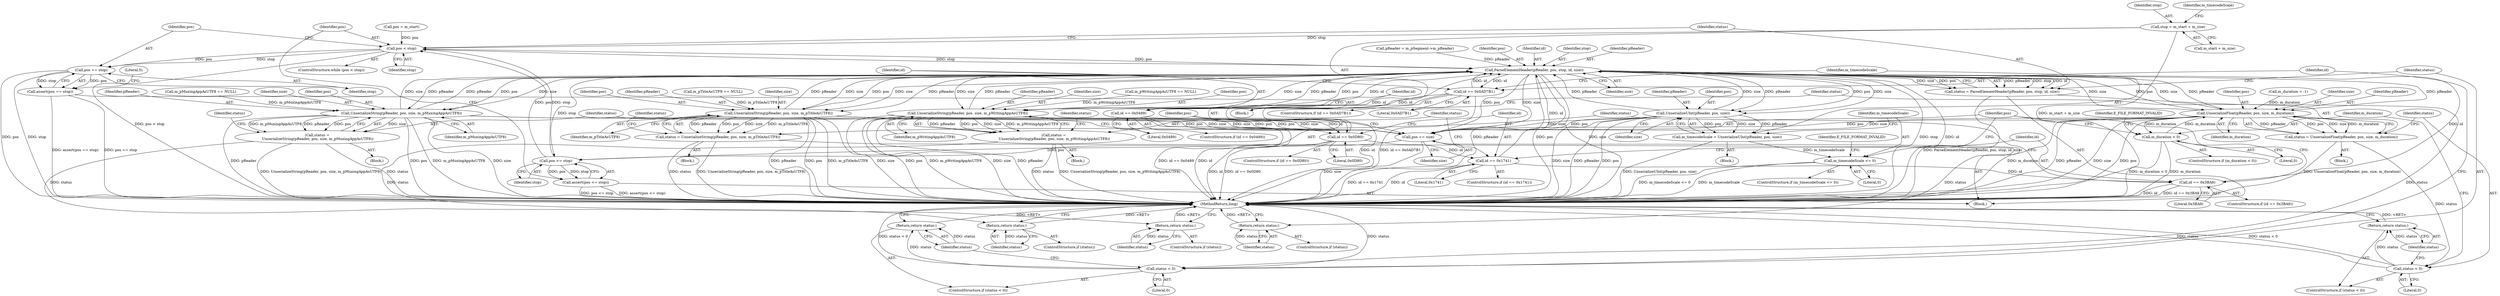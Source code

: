 digraph "1_Android_cc274e2abe8b2a6698a5c47d8aa4bb45f1f9538d_40@integer" {
"1000130" [label="(Call,stop = m_start + m_size)"];
"1000143" [label="(Call,pos < stop)"];
"1000152" [label="(Call,ParseElementHeader(pReader, pos, stop, id, size))"];
"1000150" [label="(Call,status = ParseElementHeader(pReader, pos, stop, id, size))"];
"1000159" [label="(Call,status < 0)"];
"1000162" [label="(Return,return status;)"];
"1000165" [label="(Call,id == 0x0AD7B1)"];
"1000183" [label="(Call,id == 0x0489)"];
"1000209" [label="(Call,id == 0x0D80)"];
"1000227" [label="(Call,id == 0x1741)"];
"1000245" [label="(Call,id == 0x3BA9)"];
"1000171" [label="(Call,UnserializeUInt(pReader, pos, size))"];
"1000169" [label="(Call,m_timecodeScale = UnserializeUInt(pReader, pos, size))"];
"1000176" [label="(Call,m_timecodeScale <= 0)"];
"1000261" [label="(Call,pos += size)"];
"1000265" [label="(Call,pos <= stop)"];
"1000264" [label="(Call,assert(pos <= stop))"];
"1000190" [label="(Call,UnserializeFloat(pReader, pos, size, m_duration))"];
"1000188" [label="(Call,status = UnserializeFloat(pReader, pos, size, m_duration))"];
"1000196" [label="(Call,status < 0)"];
"1000199" [label="(Return,return status;)"];
"1000202" [label="(Call,m_duration < 0)"];
"1000216" [label="(Call,UnserializeString(pReader, pos, size, m_pMuxingAppAsUTF8))"];
"1000214" [label="(Call,status =\n UnserializeString(pReader, pos, size, m_pMuxingAppAsUTF8))"];
"1000223" [label="(Return,return status;)"];
"1000234" [label="(Call,UnserializeString(pReader, pos, size, m_pWritingAppAsUTF8))"];
"1000232" [label="(Call,status =\n UnserializeString(pReader, pos, size, m_pWritingAppAsUTF8))"];
"1000241" [label="(Return,return status;)"];
"1000252" [label="(Call,UnserializeString(pReader, pos, size, m_pTitleAsUTF8))"];
"1000250" [label="(Call,status = UnserializeString(pReader, pos, size, m_pTitleAsUTF8))"];
"1000259" [label="(Return,return status;)"];
"1000269" [label="(Call,pos == stop)"];
"1000268" [label="(Call,assert(pos == stop))"];
"1000195" [label="(ControlStructure,if (status < 0))"];
"1000204" [label="(Literal,0)"];
"1000172" [label="(Identifier,pReader)"];
"1000178" [label="(Literal,0)"];
"1000113" [label="(Call,m_pWritingAppAsUTF8 == NULL)"];
"1000132" [label="(Call,m_start + m_size)"];
"1000270" [label="(Identifier,pos)"];
"1000130" [label="(Call,stop = m_start + m_size)"];
"1000234" [label="(Call,UnserializeString(pReader, pos, size, m_pWritingAppAsUTF8))"];
"1000268" [label="(Call,assert(pos == stop))"];
"1000180" [label="(Identifier,E_FILE_FORMAT_INVALID)"];
"1000251" [label="(Identifier,status)"];
"1000162" [label="(Return,return status;)"];
"1000196" [label="(Call,status < 0)"];
"1000248" [label="(Block,)"];
"1000242" [label="(Identifier,status)"];
"1000194" [label="(Identifier,m_duration)"];
"1000175" [label="(ControlStructure,if (m_timecodeScale <= 0))"];
"1000219" [label="(Identifier,size)"];
"1000131" [label="(Identifier,stop)"];
"1000215" [label="(Identifier,status)"];
"1000176" [label="(Call,m_timecodeScale <= 0)"];
"1000198" [label="(Literal,0)"];
"1000263" [label="(Identifier,size)"];
"1000271" [label="(Identifier,stop)"];
"1000260" [label="(Identifier,status)"];
"1000150" [label="(Call,status = ParseElementHeader(pReader, pos, stop, id, size))"];
"1000212" [label="(Block,)"];
"1000253" [label="(Identifier,pReader)"];
"1000188" [label="(Call,status = UnserializeFloat(pReader, pos, size, m_duration))"];
"1000262" [label="(Identifier,pos)"];
"1000256" [label="(Identifier,m_pTitleAsUTF8)"];
"1000226" [label="(ControlStructure,if (id == 0x1741))"];
"1000154" [label="(Identifier,pos)"];
"1000224" [label="(Identifier,status)"];
"1000182" [label="(ControlStructure,if (id == 0x0489))"];
"1000152" [label="(Call,ParseElementHeader(pReader, pos, stop, id, size))"];
"1000246" [label="(Identifier,id)"];
"1000165" [label="(Call,id == 0x0AD7B1)"];
"1000240" [label="(Identifier,status)"];
"1000247" [label="(Literal,0x3BA9)"];
"1000222" [label="(Identifier,status)"];
"1000193" [label="(Identifier,size)"];
"1000126" [label="(Call,pos = m_start)"];
"1000151" [label="(Identifier,status)"];
"1000216" [label="(Call,UnserializeString(pReader, pos, size, m_pMuxingAppAsUTF8))"];
"1000107" [label="(Block,)"];
"1000239" [label="(ControlStructure,if (status))"];
"1000145" [label="(Identifier,stop)"];
"1000177" [label="(Identifier,m_timecodeScale)"];
"1000146" [label="(Block,)"];
"1000168" [label="(Block,)"];
"1000220" [label="(Identifier,m_pMuxingAppAsUTF8)"];
"1000161" [label="(Literal,0)"];
"1000156" [label="(Identifier,id)"];
"1000269" [label="(Call,pos == stop)"];
"1000227" [label="(Call,id == 0x1741)"];
"1000273" [label="(Literal,0)"];
"1000267" [label="(Identifier,stop)"];
"1000163" [label="(Identifier,status)"];
"1000155" [label="(Identifier,stop)"];
"1000203" [label="(Identifier,m_duration)"];
"1000250" [label="(Call,status = UnserializeString(pReader, pos, size, m_pTitleAsUTF8))"];
"1000191" [label="(Identifier,pReader)"];
"1000192" [label="(Identifier,pos)"];
"1000206" [label="(Identifier,E_FILE_FORMAT_INVALID)"];
"1000153" [label="(Identifier,pReader)"];
"1000228" [label="(Identifier,id)"];
"1000236" [label="(Identifier,pos)"];
"1000230" [label="(Block,)"];
"1000233" [label="(Identifier,status)"];
"1000158" [label="(ControlStructure,if (status < 0))"];
"1000232" [label="(Call,status =\n UnserializeString(pReader, pos, size, m_pWritingAppAsUTF8))"];
"1000274" [label="(MethodReturn,long)"];
"1000218" [label="(Identifier,pos)"];
"1000164" [label="(ControlStructure,if (id == 0x0AD7B1))"];
"1000221" [label="(ControlStructure,if (status))"];
"1000245" [label="(Call,id == 0x3BA9)"];
"1000171" [label="(Call,UnserializeUInt(pReader, pos, size))"];
"1000266" [label="(Identifier,pos)"];
"1000235" [label="(Identifier,pReader)"];
"1000238" [label="(Identifier,m_pWritingAppAsUTF8)"];
"1000209" [label="(Call,id == 0x0D80)"];
"1000261" [label="(Call,pos += size)"];
"1000200" [label="(Identifier,status)"];
"1000214" [label="(Call,status =\n UnserializeString(pReader, pos, size, m_pMuxingAppAsUTF8))"];
"1000136" [label="(Identifier,m_timecodeScale)"];
"1000197" [label="(Identifier,status)"];
"1000144" [label="(Identifier,pos)"];
"1000120" [label="(Call,pReader = m_pSegment->m_pReader)"];
"1000264" [label="(Call,assert(pos <= stop))"];
"1000184" [label="(Identifier,id)"];
"1000244" [label="(ControlStructure,if (id == 0x3BA9))"];
"1000229" [label="(Literal,0x1741)"];
"1000117" [label="(Call,m_pTitleAsUTF8 == NULL)"];
"1000166" [label="(Identifier,id)"];
"1000143" [label="(Call,pos < stop)"];
"1000170" [label="(Identifier,m_timecodeScale)"];
"1000186" [label="(Block,)"];
"1000190" [label="(Call,UnserializeFloat(pReader, pos, size, m_duration))"];
"1000258" [label="(Identifier,status)"];
"1000160" [label="(Identifier,status)"];
"1000138" [label="(Call,m_duration = -1)"];
"1000241" [label="(Return,return status;)"];
"1000223" [label="(Return,return status;)"];
"1000208" [label="(ControlStructure,if (id == 0x0D80))"];
"1000185" [label="(Literal,0x0489)"];
"1000157" [label="(Identifier,size)"];
"1000211" [label="(Literal,0x0D80)"];
"1000183" [label="(Call,id == 0x0489)"];
"1000255" [label="(Identifier,size)"];
"1000201" [label="(ControlStructure,if (m_duration < 0))"];
"1000265" [label="(Call,pos <= stop)"];
"1000202" [label="(Call,m_duration < 0)"];
"1000169" [label="(Call,m_timecodeScale = UnserializeUInt(pReader, pos, size))"];
"1000259" [label="(Return,return status;)"];
"1000199" [label="(Return,return status;)"];
"1000174" [label="(Identifier,size)"];
"1000210" [label="(Identifier,id)"];
"1000237" [label="(Identifier,size)"];
"1000142" [label="(ControlStructure,while (pos < stop))"];
"1000159" [label="(Call,status < 0)"];
"1000217" [label="(Identifier,pReader)"];
"1000109" [label="(Call,m_pMuxingAppAsUTF8 == NULL)"];
"1000252" [label="(Call,UnserializeString(pReader, pos, size, m_pTitleAsUTF8))"];
"1000254" [label="(Identifier,pos)"];
"1000257" [label="(ControlStructure,if (status))"];
"1000189" [label="(Identifier,status)"];
"1000173" [label="(Identifier,pos)"];
"1000167" [label="(Literal,0x0AD7B1)"];
"1000130" -> "1000107"  [label="AST: "];
"1000130" -> "1000132"  [label="CFG: "];
"1000131" -> "1000130"  [label="AST: "];
"1000132" -> "1000130"  [label="AST: "];
"1000136" -> "1000130"  [label="CFG: "];
"1000130" -> "1000274"  [label="DDG: m_start + m_size"];
"1000130" -> "1000143"  [label="DDG: stop"];
"1000143" -> "1000142"  [label="AST: "];
"1000143" -> "1000145"  [label="CFG: "];
"1000144" -> "1000143"  [label="AST: "];
"1000145" -> "1000143"  [label="AST: "];
"1000151" -> "1000143"  [label="CFG: "];
"1000270" -> "1000143"  [label="CFG: "];
"1000143" -> "1000274"  [label="DDG: pos < stop"];
"1000126" -> "1000143"  [label="DDG: pos"];
"1000265" -> "1000143"  [label="DDG: pos"];
"1000265" -> "1000143"  [label="DDG: stop"];
"1000143" -> "1000152"  [label="DDG: pos"];
"1000143" -> "1000152"  [label="DDG: stop"];
"1000143" -> "1000269"  [label="DDG: pos"];
"1000143" -> "1000269"  [label="DDG: stop"];
"1000152" -> "1000150"  [label="AST: "];
"1000152" -> "1000157"  [label="CFG: "];
"1000153" -> "1000152"  [label="AST: "];
"1000154" -> "1000152"  [label="AST: "];
"1000155" -> "1000152"  [label="AST: "];
"1000156" -> "1000152"  [label="AST: "];
"1000157" -> "1000152"  [label="AST: "];
"1000150" -> "1000152"  [label="CFG: "];
"1000152" -> "1000274"  [label="DDG: pReader"];
"1000152" -> "1000274"  [label="DDG: pos"];
"1000152" -> "1000274"  [label="DDG: size"];
"1000152" -> "1000274"  [label="DDG: stop"];
"1000152" -> "1000274"  [label="DDG: id"];
"1000152" -> "1000150"  [label="DDG: pReader"];
"1000152" -> "1000150"  [label="DDG: stop"];
"1000152" -> "1000150"  [label="DDG: id"];
"1000152" -> "1000150"  [label="DDG: size"];
"1000152" -> "1000150"  [label="DDG: pos"];
"1000171" -> "1000152"  [label="DDG: pReader"];
"1000171" -> "1000152"  [label="DDG: size"];
"1000216" -> "1000152"  [label="DDG: pReader"];
"1000216" -> "1000152"  [label="DDG: size"];
"1000252" -> "1000152"  [label="DDG: pReader"];
"1000252" -> "1000152"  [label="DDG: size"];
"1000234" -> "1000152"  [label="DDG: pReader"];
"1000234" -> "1000152"  [label="DDG: size"];
"1000190" -> "1000152"  [label="DDG: pReader"];
"1000190" -> "1000152"  [label="DDG: size"];
"1000120" -> "1000152"  [label="DDG: pReader"];
"1000209" -> "1000152"  [label="DDG: id"];
"1000227" -> "1000152"  [label="DDG: id"];
"1000245" -> "1000152"  [label="DDG: id"];
"1000165" -> "1000152"  [label="DDG: id"];
"1000183" -> "1000152"  [label="DDG: id"];
"1000152" -> "1000165"  [label="DDG: id"];
"1000152" -> "1000171"  [label="DDG: pReader"];
"1000152" -> "1000171"  [label="DDG: pos"];
"1000152" -> "1000171"  [label="DDG: size"];
"1000152" -> "1000190"  [label="DDG: pReader"];
"1000152" -> "1000190"  [label="DDG: pos"];
"1000152" -> "1000190"  [label="DDG: size"];
"1000152" -> "1000216"  [label="DDG: pReader"];
"1000152" -> "1000216"  [label="DDG: pos"];
"1000152" -> "1000216"  [label="DDG: size"];
"1000152" -> "1000234"  [label="DDG: pReader"];
"1000152" -> "1000234"  [label="DDG: pos"];
"1000152" -> "1000234"  [label="DDG: size"];
"1000152" -> "1000252"  [label="DDG: pReader"];
"1000152" -> "1000252"  [label="DDG: pos"];
"1000152" -> "1000252"  [label="DDG: size"];
"1000152" -> "1000261"  [label="DDG: size"];
"1000152" -> "1000261"  [label="DDG: pos"];
"1000152" -> "1000265"  [label="DDG: stop"];
"1000150" -> "1000146"  [label="AST: "];
"1000151" -> "1000150"  [label="AST: "];
"1000160" -> "1000150"  [label="CFG: "];
"1000150" -> "1000274"  [label="DDG: ParseElementHeader(pReader, pos, stop, id, size)"];
"1000150" -> "1000159"  [label="DDG: status"];
"1000159" -> "1000158"  [label="AST: "];
"1000159" -> "1000161"  [label="CFG: "];
"1000160" -> "1000159"  [label="AST: "];
"1000161" -> "1000159"  [label="AST: "];
"1000163" -> "1000159"  [label="CFG: "];
"1000166" -> "1000159"  [label="CFG: "];
"1000159" -> "1000274"  [label="DDG: status < 0"];
"1000159" -> "1000274"  [label="DDG: status"];
"1000159" -> "1000162"  [label="DDG: status"];
"1000162" -> "1000158"  [label="AST: "];
"1000162" -> "1000163"  [label="CFG: "];
"1000163" -> "1000162"  [label="AST: "];
"1000274" -> "1000162"  [label="CFG: "];
"1000162" -> "1000274"  [label="DDG: <RET>"];
"1000163" -> "1000162"  [label="DDG: status"];
"1000165" -> "1000164"  [label="AST: "];
"1000165" -> "1000167"  [label="CFG: "];
"1000166" -> "1000165"  [label="AST: "];
"1000167" -> "1000165"  [label="AST: "];
"1000170" -> "1000165"  [label="CFG: "];
"1000184" -> "1000165"  [label="CFG: "];
"1000165" -> "1000274"  [label="DDG: id"];
"1000165" -> "1000274"  [label="DDG: id == 0x0AD7B1"];
"1000165" -> "1000183"  [label="DDG: id"];
"1000183" -> "1000182"  [label="AST: "];
"1000183" -> "1000185"  [label="CFG: "];
"1000184" -> "1000183"  [label="AST: "];
"1000185" -> "1000183"  [label="AST: "];
"1000189" -> "1000183"  [label="CFG: "];
"1000210" -> "1000183"  [label="CFG: "];
"1000183" -> "1000274"  [label="DDG: id"];
"1000183" -> "1000274"  [label="DDG: id == 0x0489"];
"1000183" -> "1000209"  [label="DDG: id"];
"1000209" -> "1000208"  [label="AST: "];
"1000209" -> "1000211"  [label="CFG: "];
"1000210" -> "1000209"  [label="AST: "];
"1000211" -> "1000209"  [label="AST: "];
"1000215" -> "1000209"  [label="CFG: "];
"1000228" -> "1000209"  [label="CFG: "];
"1000209" -> "1000274"  [label="DDG: id == 0x0D80"];
"1000209" -> "1000274"  [label="DDG: id"];
"1000209" -> "1000227"  [label="DDG: id"];
"1000227" -> "1000226"  [label="AST: "];
"1000227" -> "1000229"  [label="CFG: "];
"1000228" -> "1000227"  [label="AST: "];
"1000229" -> "1000227"  [label="AST: "];
"1000233" -> "1000227"  [label="CFG: "];
"1000246" -> "1000227"  [label="CFG: "];
"1000227" -> "1000274"  [label="DDG: id == 0x1741"];
"1000227" -> "1000274"  [label="DDG: id"];
"1000227" -> "1000245"  [label="DDG: id"];
"1000245" -> "1000244"  [label="AST: "];
"1000245" -> "1000247"  [label="CFG: "];
"1000246" -> "1000245"  [label="AST: "];
"1000247" -> "1000245"  [label="AST: "];
"1000251" -> "1000245"  [label="CFG: "];
"1000262" -> "1000245"  [label="CFG: "];
"1000245" -> "1000274"  [label="DDG: id == 0x3BA9"];
"1000245" -> "1000274"  [label="DDG: id"];
"1000171" -> "1000169"  [label="AST: "];
"1000171" -> "1000174"  [label="CFG: "];
"1000172" -> "1000171"  [label="AST: "];
"1000173" -> "1000171"  [label="AST: "];
"1000174" -> "1000171"  [label="AST: "];
"1000169" -> "1000171"  [label="CFG: "];
"1000171" -> "1000274"  [label="DDG: pReader"];
"1000171" -> "1000274"  [label="DDG: pos"];
"1000171" -> "1000274"  [label="DDG: size"];
"1000171" -> "1000169"  [label="DDG: pReader"];
"1000171" -> "1000169"  [label="DDG: pos"];
"1000171" -> "1000169"  [label="DDG: size"];
"1000171" -> "1000261"  [label="DDG: size"];
"1000171" -> "1000261"  [label="DDG: pos"];
"1000169" -> "1000168"  [label="AST: "];
"1000170" -> "1000169"  [label="AST: "];
"1000177" -> "1000169"  [label="CFG: "];
"1000169" -> "1000274"  [label="DDG: UnserializeUInt(pReader, pos, size)"];
"1000169" -> "1000176"  [label="DDG: m_timecodeScale"];
"1000176" -> "1000175"  [label="AST: "];
"1000176" -> "1000178"  [label="CFG: "];
"1000177" -> "1000176"  [label="AST: "];
"1000178" -> "1000176"  [label="AST: "];
"1000180" -> "1000176"  [label="CFG: "];
"1000262" -> "1000176"  [label="CFG: "];
"1000176" -> "1000274"  [label="DDG: m_timecodeScale <= 0"];
"1000176" -> "1000274"  [label="DDG: m_timecodeScale"];
"1000261" -> "1000146"  [label="AST: "];
"1000261" -> "1000263"  [label="CFG: "];
"1000262" -> "1000261"  [label="AST: "];
"1000263" -> "1000261"  [label="AST: "];
"1000266" -> "1000261"  [label="CFG: "];
"1000261" -> "1000274"  [label="DDG: size"];
"1000234" -> "1000261"  [label="DDG: size"];
"1000234" -> "1000261"  [label="DDG: pos"];
"1000252" -> "1000261"  [label="DDG: size"];
"1000252" -> "1000261"  [label="DDG: pos"];
"1000216" -> "1000261"  [label="DDG: size"];
"1000216" -> "1000261"  [label="DDG: pos"];
"1000190" -> "1000261"  [label="DDG: size"];
"1000190" -> "1000261"  [label="DDG: pos"];
"1000261" -> "1000265"  [label="DDG: pos"];
"1000265" -> "1000264"  [label="AST: "];
"1000265" -> "1000267"  [label="CFG: "];
"1000266" -> "1000265"  [label="AST: "];
"1000267" -> "1000265"  [label="AST: "];
"1000264" -> "1000265"  [label="CFG: "];
"1000265" -> "1000264"  [label="DDG: pos"];
"1000265" -> "1000264"  [label="DDG: stop"];
"1000264" -> "1000146"  [label="AST: "];
"1000144" -> "1000264"  [label="CFG: "];
"1000264" -> "1000274"  [label="DDG: pos <= stop"];
"1000264" -> "1000274"  [label="DDG: assert(pos <= stop)"];
"1000190" -> "1000188"  [label="AST: "];
"1000190" -> "1000194"  [label="CFG: "];
"1000191" -> "1000190"  [label="AST: "];
"1000192" -> "1000190"  [label="AST: "];
"1000193" -> "1000190"  [label="AST: "];
"1000194" -> "1000190"  [label="AST: "];
"1000188" -> "1000190"  [label="CFG: "];
"1000190" -> "1000274"  [label="DDG: m_duration"];
"1000190" -> "1000274"  [label="DDG: pReader"];
"1000190" -> "1000274"  [label="DDG: size"];
"1000190" -> "1000274"  [label="DDG: pos"];
"1000190" -> "1000188"  [label="DDG: pReader"];
"1000190" -> "1000188"  [label="DDG: pos"];
"1000190" -> "1000188"  [label="DDG: size"];
"1000190" -> "1000188"  [label="DDG: m_duration"];
"1000138" -> "1000190"  [label="DDG: m_duration"];
"1000202" -> "1000190"  [label="DDG: m_duration"];
"1000190" -> "1000202"  [label="DDG: m_duration"];
"1000188" -> "1000186"  [label="AST: "];
"1000189" -> "1000188"  [label="AST: "];
"1000197" -> "1000188"  [label="CFG: "];
"1000188" -> "1000274"  [label="DDG: UnserializeFloat(pReader, pos, size, m_duration)"];
"1000188" -> "1000196"  [label="DDG: status"];
"1000196" -> "1000195"  [label="AST: "];
"1000196" -> "1000198"  [label="CFG: "];
"1000197" -> "1000196"  [label="AST: "];
"1000198" -> "1000196"  [label="AST: "];
"1000200" -> "1000196"  [label="CFG: "];
"1000203" -> "1000196"  [label="CFG: "];
"1000196" -> "1000274"  [label="DDG: status"];
"1000196" -> "1000274"  [label="DDG: status < 0"];
"1000196" -> "1000199"  [label="DDG: status"];
"1000199" -> "1000195"  [label="AST: "];
"1000199" -> "1000200"  [label="CFG: "];
"1000200" -> "1000199"  [label="AST: "];
"1000274" -> "1000199"  [label="CFG: "];
"1000199" -> "1000274"  [label="DDG: <RET>"];
"1000200" -> "1000199"  [label="DDG: status"];
"1000202" -> "1000201"  [label="AST: "];
"1000202" -> "1000204"  [label="CFG: "];
"1000203" -> "1000202"  [label="AST: "];
"1000204" -> "1000202"  [label="AST: "];
"1000206" -> "1000202"  [label="CFG: "];
"1000262" -> "1000202"  [label="CFG: "];
"1000202" -> "1000274"  [label="DDG: m_duration"];
"1000202" -> "1000274"  [label="DDG: m_duration < 0"];
"1000216" -> "1000214"  [label="AST: "];
"1000216" -> "1000220"  [label="CFG: "];
"1000217" -> "1000216"  [label="AST: "];
"1000218" -> "1000216"  [label="AST: "];
"1000219" -> "1000216"  [label="AST: "];
"1000220" -> "1000216"  [label="AST: "];
"1000214" -> "1000216"  [label="CFG: "];
"1000216" -> "1000274"  [label="DDG: size"];
"1000216" -> "1000274"  [label="DDG: pReader"];
"1000216" -> "1000274"  [label="DDG: pos"];
"1000216" -> "1000274"  [label="DDG: m_pMuxingAppAsUTF8"];
"1000216" -> "1000214"  [label="DDG: pReader"];
"1000216" -> "1000214"  [label="DDG: pos"];
"1000216" -> "1000214"  [label="DDG: size"];
"1000216" -> "1000214"  [label="DDG: m_pMuxingAppAsUTF8"];
"1000109" -> "1000216"  [label="DDG: m_pMuxingAppAsUTF8"];
"1000214" -> "1000212"  [label="AST: "];
"1000215" -> "1000214"  [label="AST: "];
"1000222" -> "1000214"  [label="CFG: "];
"1000214" -> "1000274"  [label="DDG: UnserializeString(pReader, pos, size, m_pMuxingAppAsUTF8)"];
"1000214" -> "1000274"  [label="DDG: status"];
"1000214" -> "1000223"  [label="DDG: status"];
"1000223" -> "1000221"  [label="AST: "];
"1000223" -> "1000224"  [label="CFG: "];
"1000224" -> "1000223"  [label="AST: "];
"1000274" -> "1000223"  [label="CFG: "];
"1000223" -> "1000274"  [label="DDG: <RET>"];
"1000224" -> "1000223"  [label="DDG: status"];
"1000234" -> "1000232"  [label="AST: "];
"1000234" -> "1000238"  [label="CFG: "];
"1000235" -> "1000234"  [label="AST: "];
"1000236" -> "1000234"  [label="AST: "];
"1000237" -> "1000234"  [label="AST: "];
"1000238" -> "1000234"  [label="AST: "];
"1000232" -> "1000234"  [label="CFG: "];
"1000234" -> "1000274"  [label="DDG: size"];
"1000234" -> "1000274"  [label="DDG: pos"];
"1000234" -> "1000274"  [label="DDG: pReader"];
"1000234" -> "1000274"  [label="DDG: m_pWritingAppAsUTF8"];
"1000234" -> "1000232"  [label="DDG: pReader"];
"1000234" -> "1000232"  [label="DDG: pos"];
"1000234" -> "1000232"  [label="DDG: size"];
"1000234" -> "1000232"  [label="DDG: m_pWritingAppAsUTF8"];
"1000113" -> "1000234"  [label="DDG: m_pWritingAppAsUTF8"];
"1000232" -> "1000230"  [label="AST: "];
"1000233" -> "1000232"  [label="AST: "];
"1000240" -> "1000232"  [label="CFG: "];
"1000232" -> "1000274"  [label="DDG: status"];
"1000232" -> "1000274"  [label="DDG: UnserializeString(pReader, pos, size, m_pWritingAppAsUTF8)"];
"1000232" -> "1000241"  [label="DDG: status"];
"1000241" -> "1000239"  [label="AST: "];
"1000241" -> "1000242"  [label="CFG: "];
"1000242" -> "1000241"  [label="AST: "];
"1000274" -> "1000241"  [label="CFG: "];
"1000241" -> "1000274"  [label="DDG: <RET>"];
"1000242" -> "1000241"  [label="DDG: status"];
"1000252" -> "1000250"  [label="AST: "];
"1000252" -> "1000256"  [label="CFG: "];
"1000253" -> "1000252"  [label="AST: "];
"1000254" -> "1000252"  [label="AST: "];
"1000255" -> "1000252"  [label="AST: "];
"1000256" -> "1000252"  [label="AST: "];
"1000250" -> "1000252"  [label="CFG: "];
"1000252" -> "1000274"  [label="DDG: size"];
"1000252" -> "1000274"  [label="DDG: pReader"];
"1000252" -> "1000274"  [label="DDG: pos"];
"1000252" -> "1000274"  [label="DDG: m_pTitleAsUTF8"];
"1000252" -> "1000250"  [label="DDG: pReader"];
"1000252" -> "1000250"  [label="DDG: pos"];
"1000252" -> "1000250"  [label="DDG: size"];
"1000252" -> "1000250"  [label="DDG: m_pTitleAsUTF8"];
"1000117" -> "1000252"  [label="DDG: m_pTitleAsUTF8"];
"1000250" -> "1000248"  [label="AST: "];
"1000251" -> "1000250"  [label="AST: "];
"1000258" -> "1000250"  [label="CFG: "];
"1000250" -> "1000274"  [label="DDG: status"];
"1000250" -> "1000274"  [label="DDG: UnserializeString(pReader, pos, size, m_pTitleAsUTF8)"];
"1000250" -> "1000259"  [label="DDG: status"];
"1000259" -> "1000257"  [label="AST: "];
"1000259" -> "1000260"  [label="CFG: "];
"1000260" -> "1000259"  [label="AST: "];
"1000274" -> "1000259"  [label="CFG: "];
"1000259" -> "1000274"  [label="DDG: <RET>"];
"1000260" -> "1000259"  [label="DDG: status"];
"1000269" -> "1000268"  [label="AST: "];
"1000269" -> "1000271"  [label="CFG: "];
"1000270" -> "1000269"  [label="AST: "];
"1000271" -> "1000269"  [label="AST: "];
"1000268" -> "1000269"  [label="CFG: "];
"1000269" -> "1000274"  [label="DDG: pos"];
"1000269" -> "1000274"  [label="DDG: stop"];
"1000269" -> "1000268"  [label="DDG: pos"];
"1000269" -> "1000268"  [label="DDG: stop"];
"1000268" -> "1000107"  [label="AST: "];
"1000273" -> "1000268"  [label="CFG: "];
"1000268" -> "1000274"  [label="DDG: pos == stop"];
"1000268" -> "1000274"  [label="DDG: assert(pos == stop)"];
}
